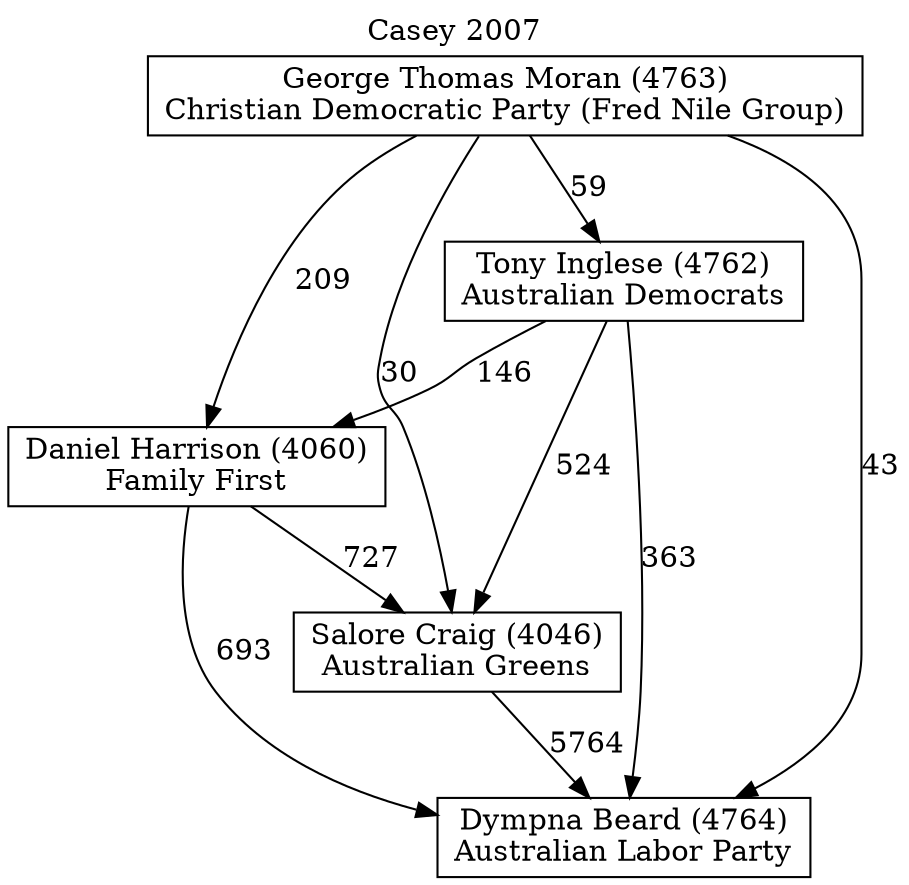 // House preference flow
digraph "Dympna Beard (4764)_Casey_2007" {
	graph [label="Casey 2007" labelloc=t mclimit=10]
	node [shape=box]
	"Daniel Harrison (4060)" [label="Daniel Harrison (4060)
Family First"]
	"Dympna Beard (4764)" [label="Dympna Beard (4764)
Australian Labor Party"]
	"George Thomas Moran (4763)" [label="George Thomas Moran (4763)
Christian Democratic Party (Fred Nile Group)"]
	"Salore Craig (4046)" [label="Salore Craig (4046)
Australian Greens"]
	"Tony Inglese (4762)" [label="Tony Inglese (4762)
Australian Democrats"]
	"Daniel Harrison (4060)" -> "Dympna Beard (4764)" [label=693]
	"Daniel Harrison (4060)" -> "Salore Craig (4046)" [label=727]
	"George Thomas Moran (4763)" -> "Daniel Harrison (4060)" [label=209]
	"George Thomas Moran (4763)" -> "Dympna Beard (4764)" [label=43]
	"George Thomas Moran (4763)" -> "Salore Craig (4046)" [label=30]
	"George Thomas Moran (4763)" -> "Tony Inglese (4762)" [label=59]
	"Salore Craig (4046)" -> "Dympna Beard (4764)" [label=5764]
	"Tony Inglese (4762)" -> "Daniel Harrison (4060)" [label=146]
	"Tony Inglese (4762)" -> "Dympna Beard (4764)" [label=363]
	"Tony Inglese (4762)" -> "Salore Craig (4046)" [label=524]
}

